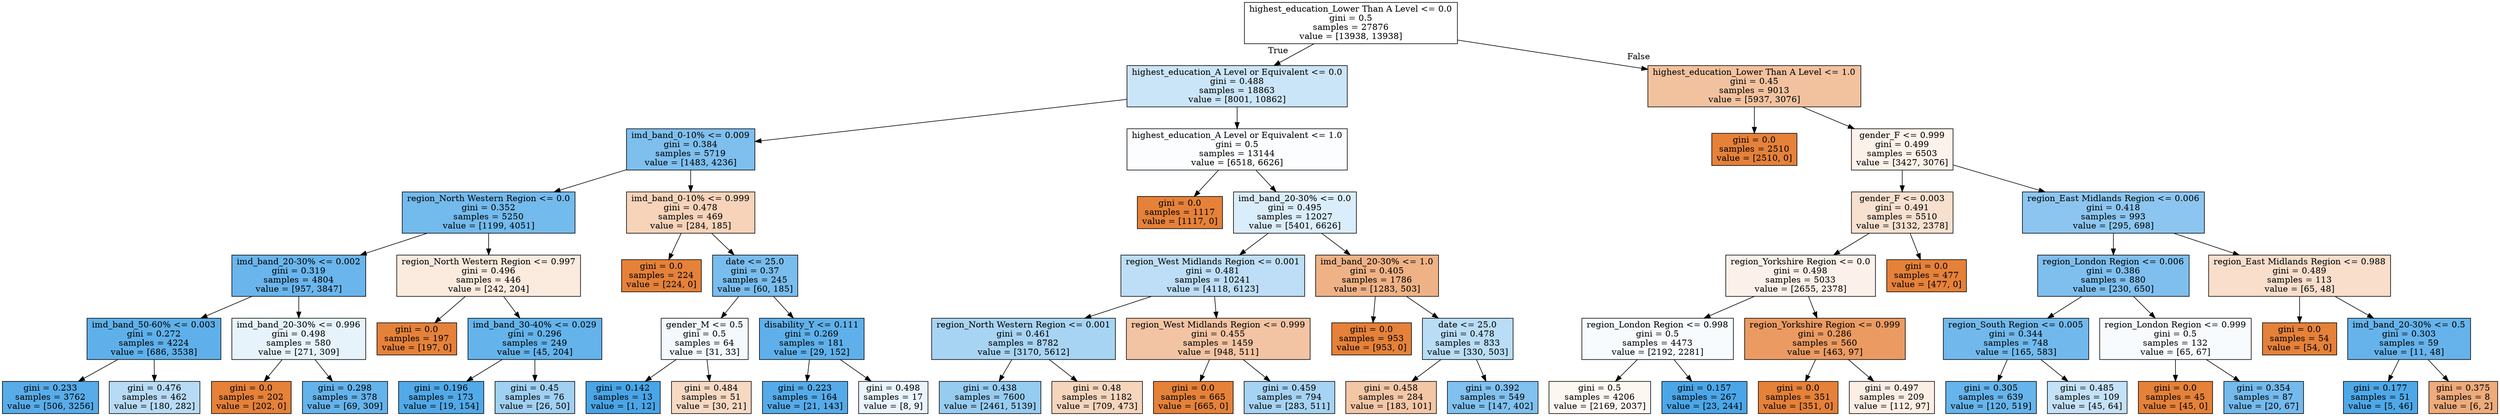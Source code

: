 digraph Tree {
node [shape=box, style="filled", color="black"] ;
0 [label="highest_education_Lower Than A Level <= 0.0\ngini = 0.5\nsamples = 27876\nvalue = [13938, 13938]", fillcolor="#e5813900"] ;
1 [label="highest_education_A Level or Equivalent <= 0.0\ngini = 0.488\nsamples = 18863\nvalue = [8001, 10862]", fillcolor="#399de543"] ;
0 -> 1 [labeldistance=2.5, labelangle=45, headlabel="True"] ;
2 [label="imd_band_0-10% <= 0.009\ngini = 0.384\nsamples = 5719\nvalue = [1483, 4236]", fillcolor="#399de5a6"] ;
1 -> 2 ;
3 [label="region_North Western Region <= 0.0\ngini = 0.352\nsamples = 5250\nvalue = [1199, 4051]", fillcolor="#399de5b4"] ;
2 -> 3 ;
4 [label="imd_band_20-30% <= 0.002\ngini = 0.319\nsamples = 4804\nvalue = [957, 3847]", fillcolor="#399de5c0"] ;
3 -> 4 ;
5 [label="imd_band_50-60% <= 0.003\ngini = 0.272\nsamples = 4224\nvalue = [686, 3538]", fillcolor="#399de5ce"] ;
4 -> 5 ;
6 [label="gini = 0.233\nsamples = 3762\nvalue = [506, 3256]", fillcolor="#399de5d7"] ;
5 -> 6 ;
7 [label="gini = 0.476\nsamples = 462\nvalue = [180, 282]", fillcolor="#399de55c"] ;
5 -> 7 ;
8 [label="imd_band_20-30% <= 0.996\ngini = 0.498\nsamples = 580\nvalue = [271, 309]", fillcolor="#399de51f"] ;
4 -> 8 ;
9 [label="gini = 0.0\nsamples = 202\nvalue = [202, 0]", fillcolor="#e58139ff"] ;
8 -> 9 ;
10 [label="gini = 0.298\nsamples = 378\nvalue = [69, 309]", fillcolor="#399de5c6"] ;
8 -> 10 ;
11 [label="region_North Western Region <= 0.997\ngini = 0.496\nsamples = 446\nvalue = [242, 204]", fillcolor="#e5813928"] ;
3 -> 11 ;
12 [label="gini = 0.0\nsamples = 197\nvalue = [197, 0]", fillcolor="#e58139ff"] ;
11 -> 12 ;
13 [label="imd_band_30-40% <= 0.029\ngini = 0.296\nsamples = 249\nvalue = [45, 204]", fillcolor="#399de5c7"] ;
11 -> 13 ;
14 [label="gini = 0.196\nsamples = 173\nvalue = [19, 154]", fillcolor="#399de5e0"] ;
13 -> 14 ;
15 [label="gini = 0.45\nsamples = 76\nvalue = [26, 50]", fillcolor="#399de57a"] ;
13 -> 15 ;
16 [label="imd_band_0-10% <= 0.999\ngini = 0.478\nsamples = 469\nvalue = [284, 185]", fillcolor="#e5813959"] ;
2 -> 16 ;
17 [label="gini = 0.0\nsamples = 224\nvalue = [224, 0]", fillcolor="#e58139ff"] ;
16 -> 17 ;
18 [label="date <= 25.0\ngini = 0.37\nsamples = 245\nvalue = [60, 185]", fillcolor="#399de5ac"] ;
16 -> 18 ;
19 [label="gender_M <= 0.5\ngini = 0.5\nsamples = 64\nvalue = [31, 33]", fillcolor="#399de50f"] ;
18 -> 19 ;
20 [label="gini = 0.142\nsamples = 13\nvalue = [1, 12]", fillcolor="#399de5ea"] ;
19 -> 20 ;
21 [label="gini = 0.484\nsamples = 51\nvalue = [30, 21]", fillcolor="#e581394d"] ;
19 -> 21 ;
22 [label="disability_Y <= 0.111\ngini = 0.269\nsamples = 181\nvalue = [29, 152]", fillcolor="#399de5ce"] ;
18 -> 22 ;
23 [label="gini = 0.223\nsamples = 164\nvalue = [21, 143]", fillcolor="#399de5da"] ;
22 -> 23 ;
24 [label="gini = 0.498\nsamples = 17\nvalue = [8, 9]", fillcolor="#399de51c"] ;
22 -> 24 ;
25 [label="highest_education_A Level or Equivalent <= 1.0\ngini = 0.5\nsamples = 13144\nvalue = [6518, 6626]", fillcolor="#399de504"] ;
1 -> 25 ;
26 [label="gini = 0.0\nsamples = 1117\nvalue = [1117, 0]", fillcolor="#e58139ff"] ;
25 -> 26 ;
27 [label="imd_band_20-30% <= 0.0\ngini = 0.495\nsamples = 12027\nvalue = [5401, 6626]", fillcolor="#399de52f"] ;
25 -> 27 ;
28 [label="region_West Midlands Region <= 0.001\ngini = 0.481\nsamples = 10241\nvalue = [4118, 6123]", fillcolor="#399de554"] ;
27 -> 28 ;
29 [label="region_North Western Region <= 0.001\ngini = 0.461\nsamples = 8782\nvalue = [3170, 5612]", fillcolor="#399de56f"] ;
28 -> 29 ;
30 [label="gini = 0.438\nsamples = 7600\nvalue = [2461, 5139]", fillcolor="#399de585"] ;
29 -> 30 ;
31 [label="gini = 0.48\nsamples = 1182\nvalue = [709, 473]", fillcolor="#e5813955"] ;
29 -> 31 ;
32 [label="region_West Midlands Region <= 0.999\ngini = 0.455\nsamples = 1459\nvalue = [948, 511]", fillcolor="#e5813976"] ;
28 -> 32 ;
33 [label="gini = 0.0\nsamples = 665\nvalue = [665, 0]", fillcolor="#e58139ff"] ;
32 -> 33 ;
34 [label="gini = 0.459\nsamples = 794\nvalue = [283, 511]", fillcolor="#399de572"] ;
32 -> 34 ;
35 [label="imd_band_20-30% <= 1.0\ngini = 0.405\nsamples = 1786\nvalue = [1283, 503]", fillcolor="#e581399b"] ;
27 -> 35 ;
36 [label="gini = 0.0\nsamples = 953\nvalue = [953, 0]", fillcolor="#e58139ff"] ;
35 -> 36 ;
37 [label="date <= 25.0\ngini = 0.478\nsamples = 833\nvalue = [330, 503]", fillcolor="#399de558"] ;
35 -> 37 ;
38 [label="gini = 0.458\nsamples = 284\nvalue = [183, 101]", fillcolor="#e5813972"] ;
37 -> 38 ;
39 [label="gini = 0.392\nsamples = 549\nvalue = [147, 402]", fillcolor="#399de5a2"] ;
37 -> 39 ;
40 [label="highest_education_Lower Than A Level <= 1.0\ngini = 0.45\nsamples = 9013\nvalue = [5937, 3076]", fillcolor="#e581397b"] ;
0 -> 40 [labeldistance=2.5, labelangle=-45, headlabel="False"] ;
41 [label="gini = 0.0\nsamples = 2510\nvalue = [2510, 0]", fillcolor="#e58139ff"] ;
40 -> 41 ;
42 [label="gender_F <= 0.999\ngini = 0.499\nsamples = 6503\nvalue = [3427, 3076]", fillcolor="#e581391a"] ;
40 -> 42 ;
43 [label="gender_F <= 0.003\ngini = 0.491\nsamples = 5510\nvalue = [3132, 2378]", fillcolor="#e581393d"] ;
42 -> 43 ;
44 [label="region_Yorkshire Region <= 0.0\ngini = 0.498\nsamples = 5033\nvalue = [2655, 2378]", fillcolor="#e581391b"] ;
43 -> 44 ;
45 [label="region_London Region <= 0.998\ngini = 0.5\nsamples = 4473\nvalue = [2192, 2281]", fillcolor="#399de50a"] ;
44 -> 45 ;
46 [label="gini = 0.5\nsamples = 4206\nvalue = [2169, 2037]", fillcolor="#e5813910"] ;
45 -> 46 ;
47 [label="gini = 0.157\nsamples = 267\nvalue = [23, 244]", fillcolor="#399de5e7"] ;
45 -> 47 ;
48 [label="region_Yorkshire Region <= 0.999\ngini = 0.286\nsamples = 560\nvalue = [463, 97]", fillcolor="#e58139ca"] ;
44 -> 48 ;
49 [label="gini = 0.0\nsamples = 351\nvalue = [351, 0]", fillcolor="#e58139ff"] ;
48 -> 49 ;
50 [label="gini = 0.497\nsamples = 209\nvalue = [112, 97]", fillcolor="#e5813922"] ;
48 -> 50 ;
51 [label="gini = 0.0\nsamples = 477\nvalue = [477, 0]", fillcolor="#e58139ff"] ;
43 -> 51 ;
52 [label="region_East Midlands Region <= 0.006\ngini = 0.418\nsamples = 993\nvalue = [295, 698]", fillcolor="#399de593"] ;
42 -> 52 ;
53 [label="region_London Region <= 0.006\ngini = 0.386\nsamples = 880\nvalue = [230, 650]", fillcolor="#399de5a5"] ;
52 -> 53 ;
54 [label="region_South Region <= 0.005\ngini = 0.344\nsamples = 748\nvalue = [165, 583]", fillcolor="#399de5b7"] ;
53 -> 54 ;
55 [label="gini = 0.305\nsamples = 639\nvalue = [120, 519]", fillcolor="#399de5c4"] ;
54 -> 55 ;
56 [label="gini = 0.485\nsamples = 109\nvalue = [45, 64]", fillcolor="#399de54c"] ;
54 -> 56 ;
57 [label="region_London Region <= 0.999\ngini = 0.5\nsamples = 132\nvalue = [65, 67]", fillcolor="#399de508"] ;
53 -> 57 ;
58 [label="gini = 0.0\nsamples = 45\nvalue = [45, 0]", fillcolor="#e58139ff"] ;
57 -> 58 ;
59 [label="gini = 0.354\nsamples = 87\nvalue = [20, 67]", fillcolor="#399de5b3"] ;
57 -> 59 ;
60 [label="region_East Midlands Region <= 0.988\ngini = 0.489\nsamples = 113\nvalue = [65, 48]", fillcolor="#e5813943"] ;
52 -> 60 ;
61 [label="gini = 0.0\nsamples = 54\nvalue = [54, 0]", fillcolor="#e58139ff"] ;
60 -> 61 ;
62 [label="imd_band_20-30% <= 0.5\ngini = 0.303\nsamples = 59\nvalue = [11, 48]", fillcolor="#399de5c5"] ;
60 -> 62 ;
63 [label="gini = 0.177\nsamples = 51\nvalue = [5, 46]", fillcolor="#399de5e3"] ;
62 -> 63 ;
64 [label="gini = 0.375\nsamples = 8\nvalue = [6, 2]", fillcolor="#e58139aa"] ;
62 -> 64 ;
}